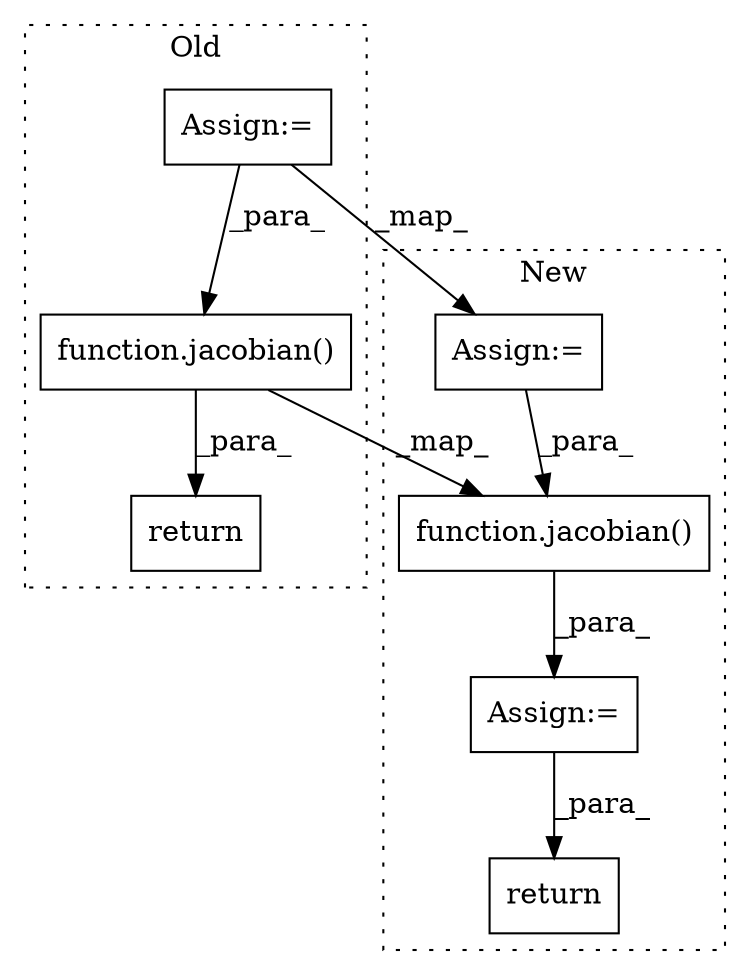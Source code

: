 digraph G {
subgraph cluster0 {
1 [label="function.jacobian()" a="75" s="7615,7640" l="9,17" shape="box"];
3 [label="Assign:=" a="68" s="7550" l="3" shape="box"];
7 [label="return" a="93" s="7608" l="7" shape="box"];
label = "Old";
style="dotted";
}
subgraph cluster1 {
2 [label="function.jacobian()" a="75" s="9230,9255" l="9,17" shape="box"];
4 [label="Assign:=" a="68" s="9166" l="3" shape="box"];
5 [label="Assign:=" a="68" s="9227" l="3" shape="box"];
6 [label="return" a="93" s="9282" l="7" shape="box"];
label = "New";
style="dotted";
}
1 -> 7 [label="_para_"];
1 -> 2 [label="_map_"];
2 -> 5 [label="_para_"];
3 -> 1 [label="_para_"];
3 -> 4 [label="_map_"];
4 -> 2 [label="_para_"];
5 -> 6 [label="_para_"];
}
